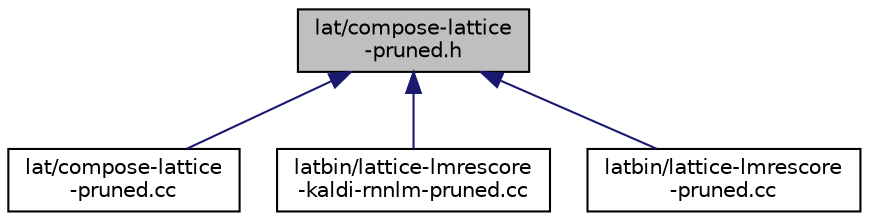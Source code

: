 digraph "lat/compose-lattice-pruned.h"
{
  edge [fontname="Helvetica",fontsize="10",labelfontname="Helvetica",labelfontsize="10"];
  node [fontname="Helvetica",fontsize="10",shape=record];
  Node99 [label="lat/compose-lattice\l-pruned.h",height=0.2,width=0.4,color="black", fillcolor="grey75", style="filled", fontcolor="black"];
  Node99 -> Node100 [dir="back",color="midnightblue",fontsize="10",style="solid",fontname="Helvetica"];
  Node100 [label="lat/compose-lattice\l-pruned.cc",height=0.2,width=0.4,color="black", fillcolor="white", style="filled",URL="$compose-lattice-pruned_8cc.html"];
  Node99 -> Node101 [dir="back",color="midnightblue",fontsize="10",style="solid",fontname="Helvetica"];
  Node101 [label="latbin/lattice-lmrescore\l-kaldi-rnnlm-pruned.cc",height=0.2,width=0.4,color="black", fillcolor="white", style="filled",URL="$lattice-lmrescore-kaldi-rnnlm-pruned_8cc.html"];
  Node99 -> Node102 [dir="back",color="midnightblue",fontsize="10",style="solid",fontname="Helvetica"];
  Node102 [label="latbin/lattice-lmrescore\l-pruned.cc",height=0.2,width=0.4,color="black", fillcolor="white", style="filled",URL="$lattice-lmrescore-pruned_8cc.html"];
}
